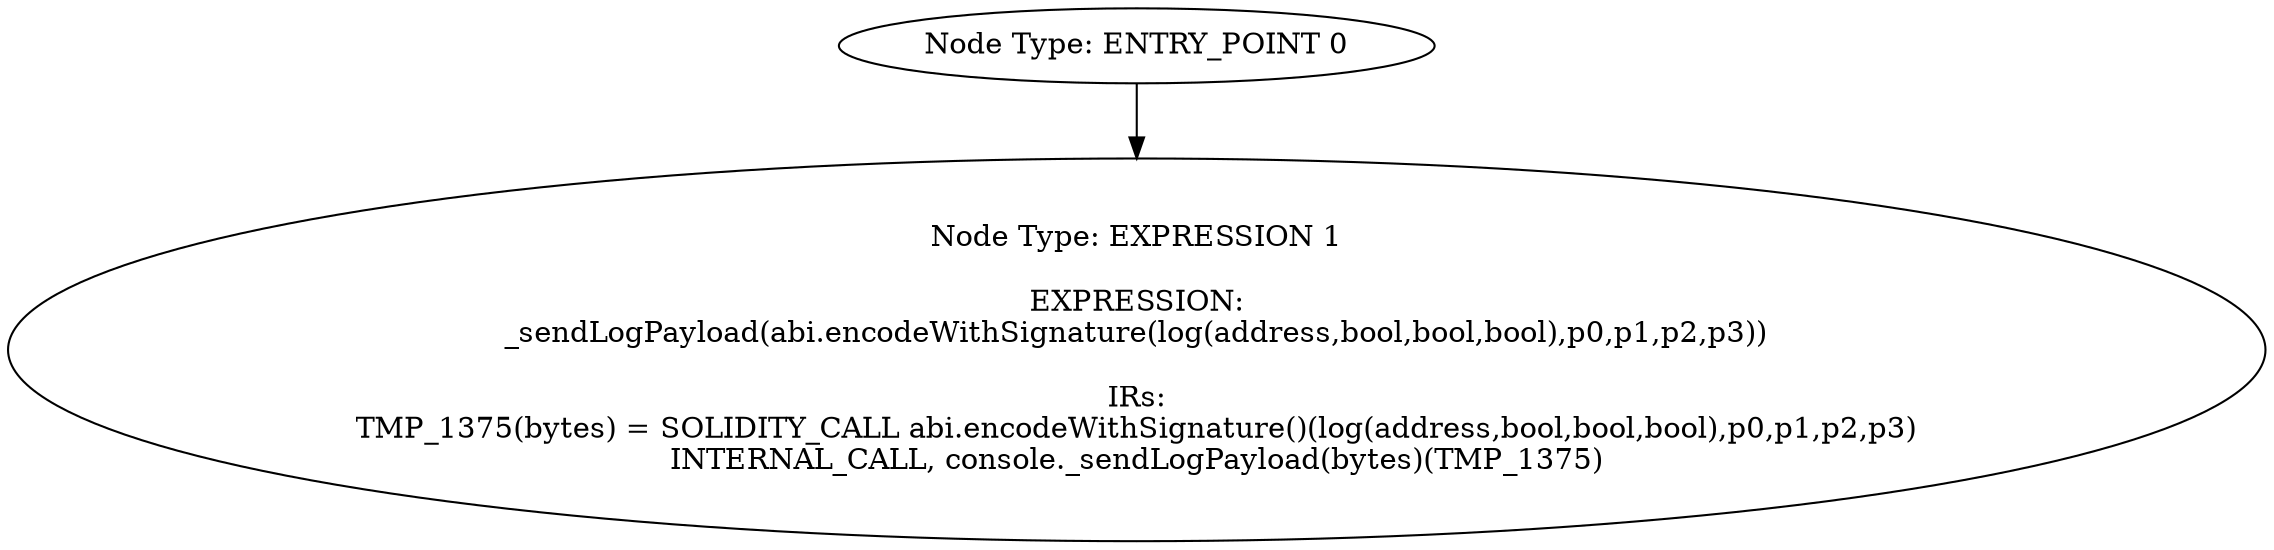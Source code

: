 digraph{
0[label="Node Type: ENTRY_POINT 0
"];
0->1;
1[label="Node Type: EXPRESSION 1

EXPRESSION:
_sendLogPayload(abi.encodeWithSignature(log(address,bool,bool,bool),p0,p1,p2,p3))

IRs:
TMP_1375(bytes) = SOLIDITY_CALL abi.encodeWithSignature()(log(address,bool,bool,bool),p0,p1,p2,p3)
INTERNAL_CALL, console._sendLogPayload(bytes)(TMP_1375)"];
}
